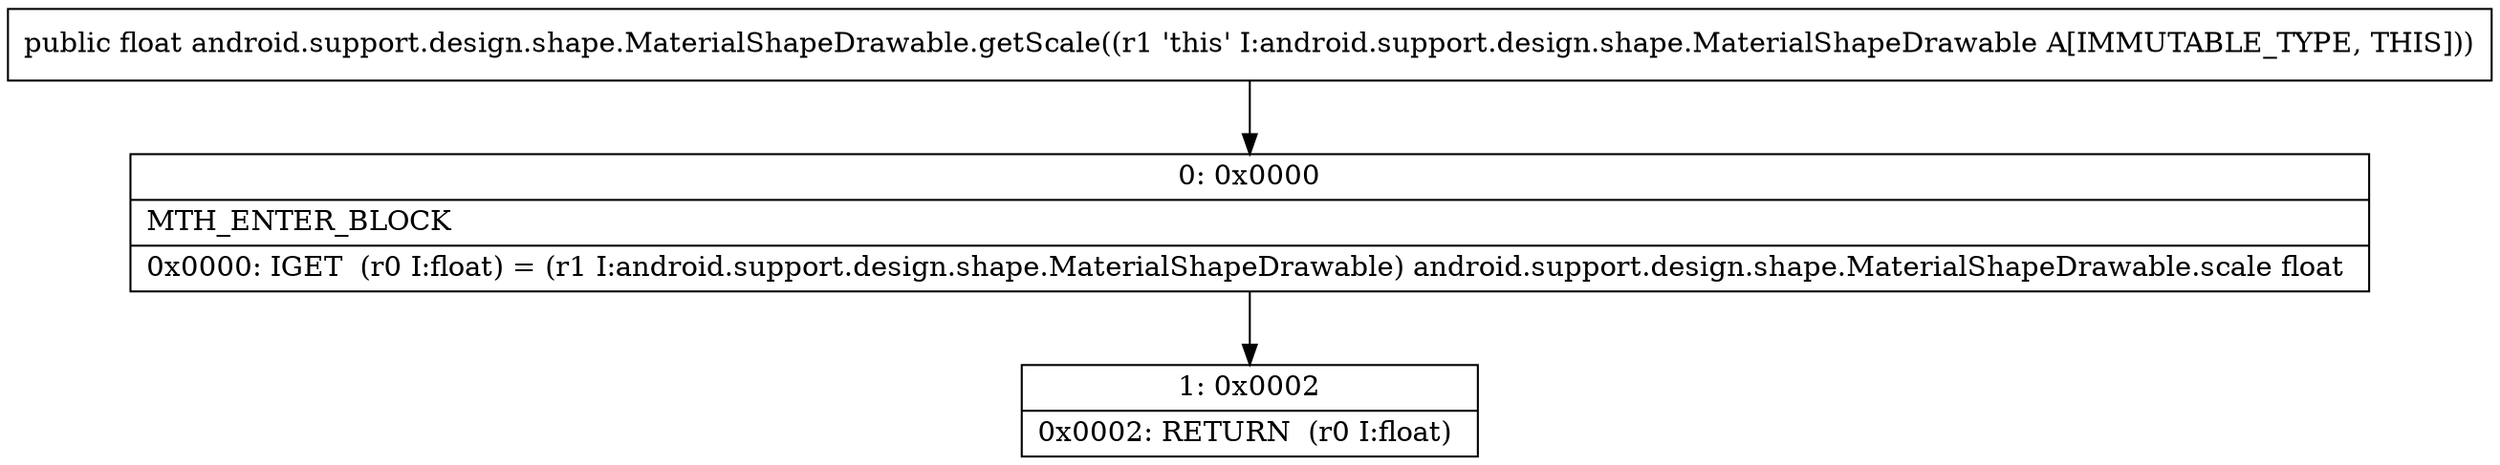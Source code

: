 digraph "CFG forandroid.support.design.shape.MaterialShapeDrawable.getScale()F" {
Node_0 [shape=record,label="{0\:\ 0x0000|MTH_ENTER_BLOCK\l|0x0000: IGET  (r0 I:float) = (r1 I:android.support.design.shape.MaterialShapeDrawable) android.support.design.shape.MaterialShapeDrawable.scale float \l}"];
Node_1 [shape=record,label="{1\:\ 0x0002|0x0002: RETURN  (r0 I:float) \l}"];
MethodNode[shape=record,label="{public float android.support.design.shape.MaterialShapeDrawable.getScale((r1 'this' I:android.support.design.shape.MaterialShapeDrawable A[IMMUTABLE_TYPE, THIS])) }"];
MethodNode -> Node_0;
Node_0 -> Node_1;
}

